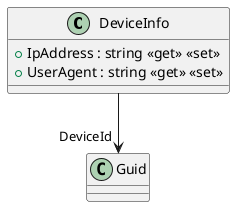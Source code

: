 @startuml
class DeviceInfo {
    + IpAddress : string <<get>> <<set>>
    + UserAgent : string <<get>> <<set>>
}
DeviceInfo --> "DeviceId" Guid
@enduml
